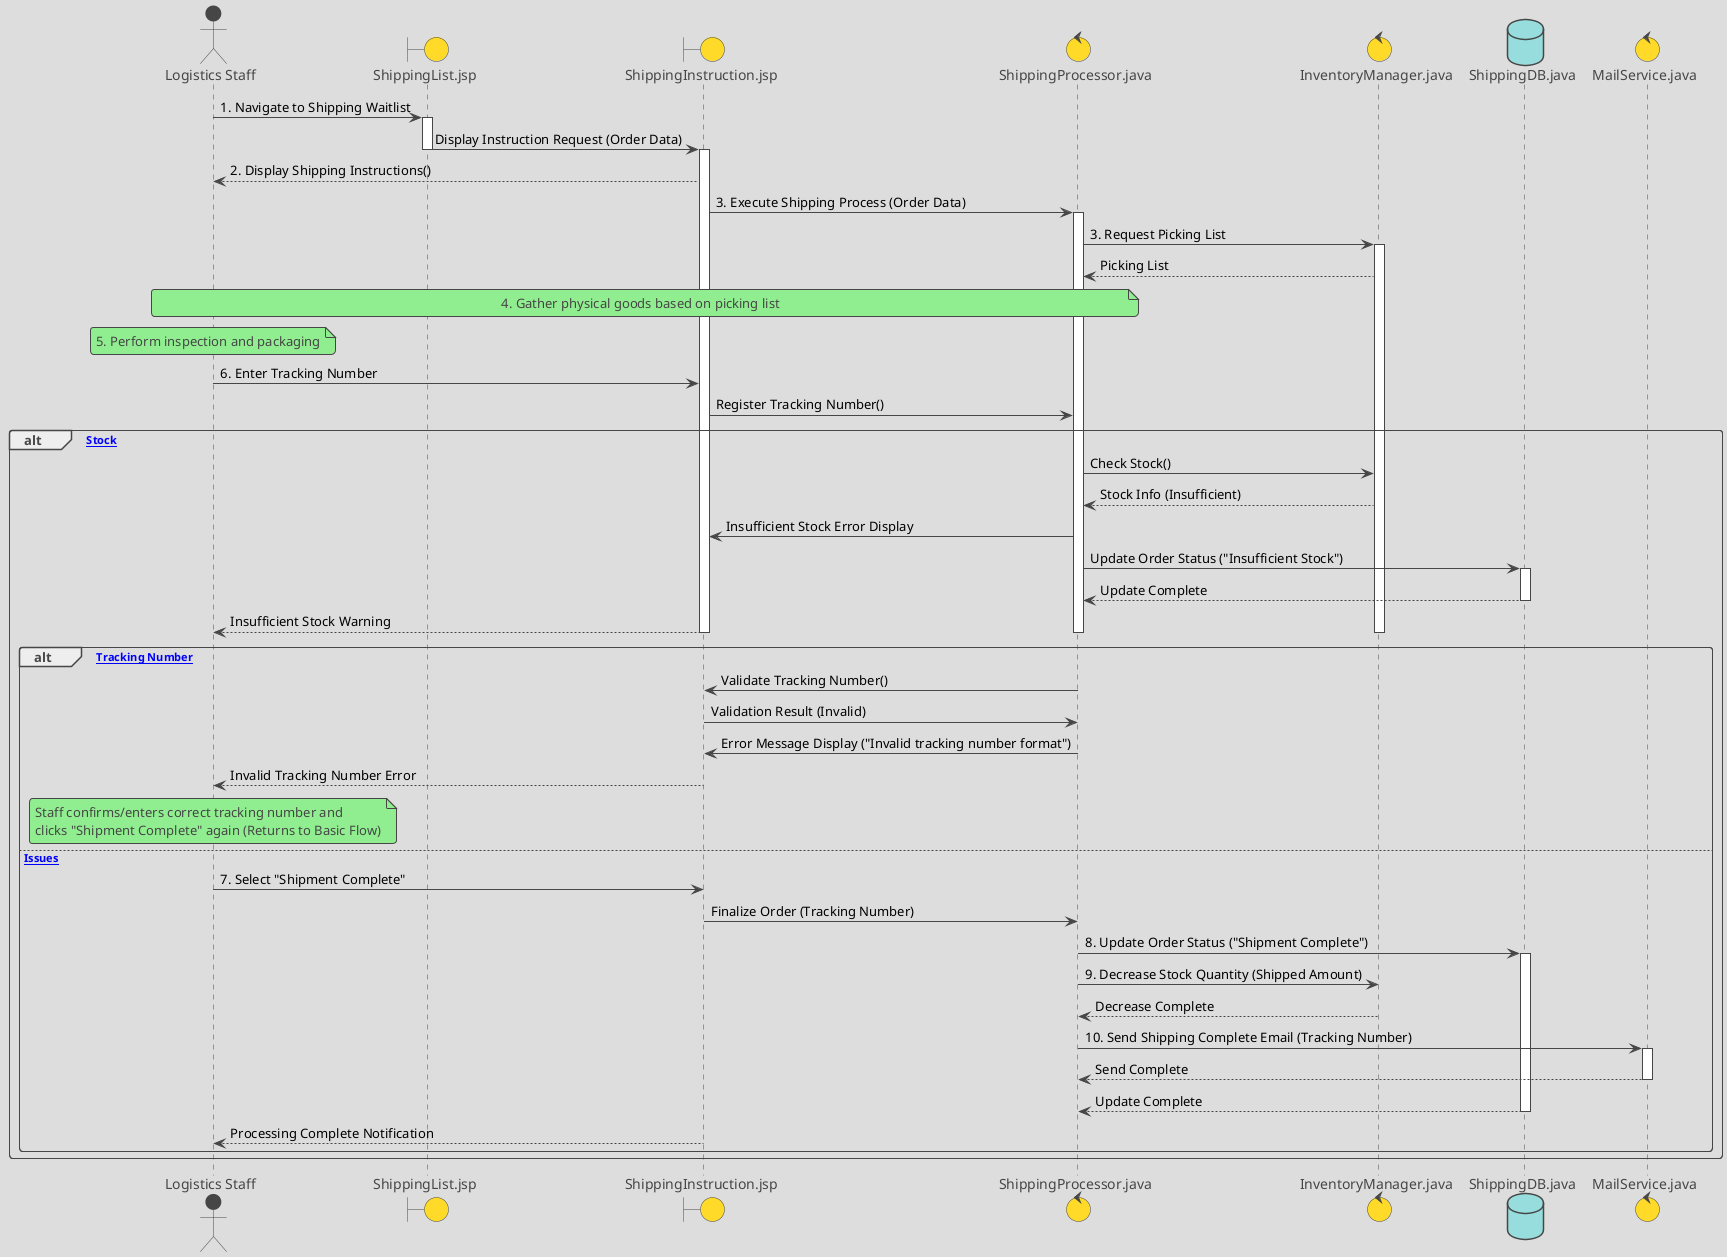 @startuml ShippingPreparationSequenceDiagram
!theme toy

' ====================================================================
' Participant Definitions (Using .jsp and .java notation)
' ====================================================================
actor LogisticsStaff as "Logistics Staff"
boundary ShippingListJSP as "ShippingList.jsp"
boundary ShippingInstructionJSP as "ShippingInstruction.jsp"
control ShippingProcessorJava as "ShippingProcessor.java"
control InventoryManagerJava as "InventoryManager.java"
database ShippingDBJava as "ShippingDB.java"
control MailServiceJava as "MailService.java"

' ====================================================================
' Basic Flow
' ====================================================================

' 1. Logistics staff navigates from the management screen to the "Shipping Waitlist".
LogisticsStaff -> ShippingListJSP : 1. Navigate to Shipping Waitlist
activate ShippingListJSP

' 2. The system selects an order awaiting shipment and displays "Shipping Instructions".
ShippingListJSP -> ShippingInstructionJSP : Display Instruction Request (Order Data)
deactivate ShippingListJSP
activate ShippingInstructionJSP

ShippingInstructionJSP --> LogisticsStaff : 2. Display Shipping Instructions()

' 3. The system executes the shipping process based on the order and creates a picking list.
ShippingInstructionJSP -> ShippingProcessorJava : 3. Execute Shipping Process (Order Data)
activate ShippingProcessorJava

ShippingProcessorJava -> InventoryManagerJava : 3. Request Picking List
activate InventoryManagerJava
InventoryManagerJava --> ShippingProcessorJava : Picking List

' 4. The actor gathers physical goods from the warehouse based on the picking list.
Note over LogisticsStaff, ShippingProcessorJava : 4. Gather physical goods based on picking list

' 5. The actor inspects and packs the goods.
Note over LogisticsStaff : 5. Perform inspection and packaging

' 6. The actor issues the shipping slip and enters the tracking number into the system.
LogisticsStaff -> ShippingInstructionJSP : 6. Enter Tracking Number
ShippingInstructionJSP -> ShippingProcessorJava : Register Tracking Number()

' --- Alternative Flow 1: Cannot ship due to insufficient stock (Fork at Basic Flow 3) ---
alt [Insufficient Stock]
    ' Basic Flow 3. System checks stock.
    ShippingProcessorJava -> InventoryManagerJava : Check Stock()
    InventoryManagerJava --> ShippingProcessorJava : Stock Info (Insufficient)
    
    ' Alt 1-1. System detects insufficient stock during processing.
    ShippingProcessorJava -> ShippingInstructionJSP : Insufficient Stock Error Display
    
    ' Alt 1-2. System updates the order status to "Insufficient Stock".
    ShippingProcessorJava -> ShippingDBJava : Update Order Status ("Insufficient Stock")
    activate ShippingDBJava
    ShippingDBJava --> ShippingProcessorJava : Update Complete
    deactivate ShippingDBJava

    ' Alt 1-3. Display warning message to the actor.
    ShippingInstructionJSP --> LogisticsStaff : Insufficient Stock Warning

    deactivate InventoryManagerJava
    deactivate ShippingProcessorJava
    deactivate ShippingInstructionJSP

' --- Alternative Flow 2: Invalid format for tracking number (Fork at Basic Flow 6) ---
alt [Invalid Tracking Number]
    ShippingProcessorJava -> ShippingInstructionJSP : Validate Tracking Number()
    ShippingInstructionJSP -> ShippingProcessorJava : Validation Result (Invalid)

    ' Alt 2-1. System displays an error message.
    ShippingProcessorJava -> ShippingInstructionJSP : Error Message Display ("Invalid tracking number format")
    deactivate ShippingProcessorJava
    ShippingInstructionJSP --> LogisticsStaff : Invalid Tracking Number Error
    
    Note over LogisticsStaff : Staff confirms/enters correct tracking number and\nclicks "Shipment Complete" again (Returns to Basic Flow)
    deactivate ShippingInstructionJSP
    
else [No Issues]
    ' 7. The actor selects the "Shipment Complete" button.
    LogisticsStaff -> ShippingInstructionJSP : 7. Select "Shipment Complete"
    ShippingInstructionJSP -> ShippingProcessorJava : Finalize Order (Tracking Number)
    
    ' 8. The system updates the order status to "Shipment Complete".
    ShippingProcessorJava -> ShippingDBJava : 8. Update Order Status ("Shipment Complete")
    activate ShippingDBJava

    ' 9. The system reduces the stock quantity of the shipped goods.
    ShippingProcessorJava -> InventoryManagerJava : 9. Decrease Stock Quantity (Shipped Amount)
    InventoryManagerJava --> ShippingProcessorJava : Decrease Complete
    deactivate InventoryManagerJava

    ' 10. The system automatically sends a shipping completion email including the tracking number to the customer.
    ShippingProcessorJava -> MailServiceJava : 10. Send Shipping Complete Email (Tracking Number)
    activate MailServiceJava
    MailServiceJava --> ShippingProcessorJava : Send Complete
    deactivate MailServiceJava

    ShippingDBJava --> ShippingProcessorJava : Update Complete
    deactivate ShippingDBJava
    
    ' Post-condition: Update screen display and return to list.
    deactivate ShippingProcessorJava
    ShippingInstructionJSP --> LogisticsStaff : Processing Complete Notification
    deactivate ShippingInstructionJSP

end ' Close Alternative Flow 2 alt
end ' Close Alternative Flow 1 alt

@enduml
